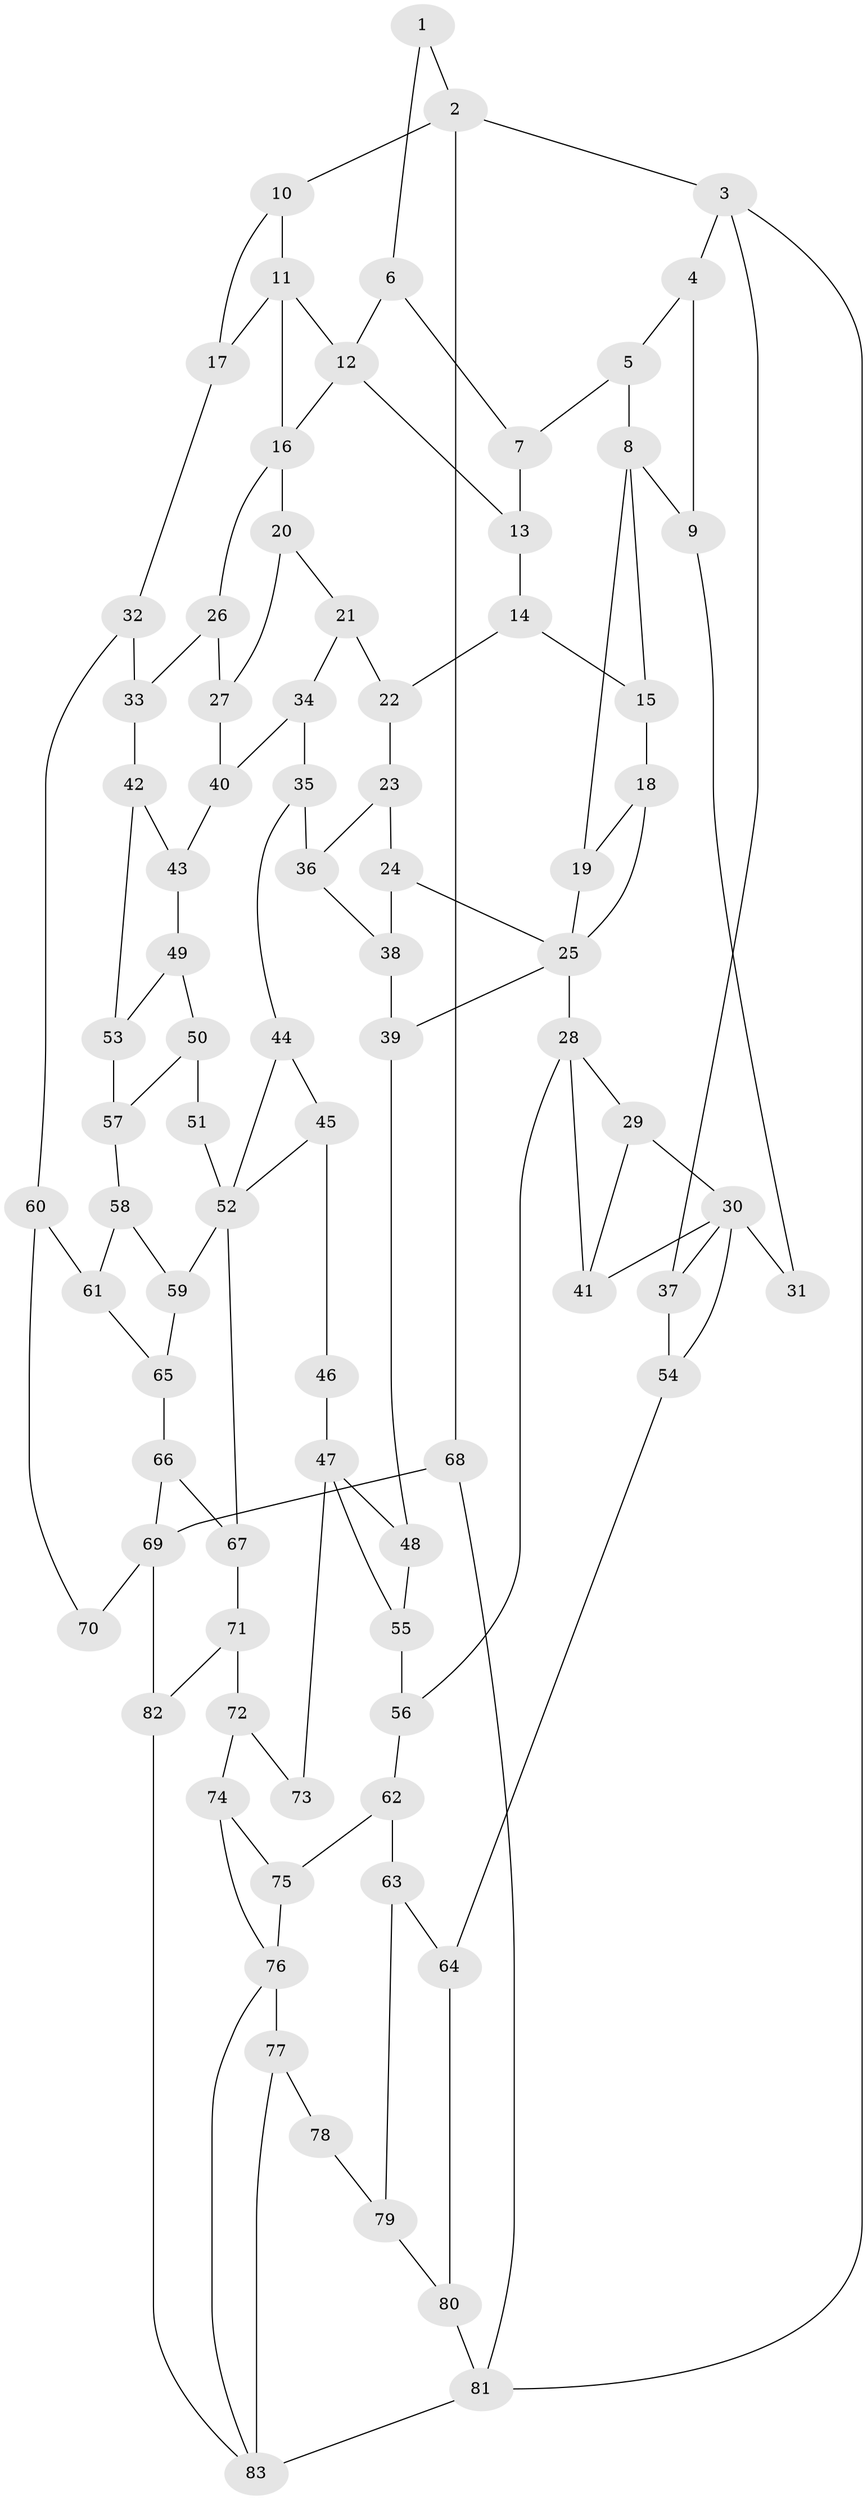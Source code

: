 // original degree distribution, {3: 0.01694915254237288, 6: 0.2288135593220339, 4: 0.2457627118644068, 5: 0.5084745762711864}
// Generated by graph-tools (version 1.1) at 2025/54/03/04/25 22:54:45]
// undirected, 83 vertices, 130 edges
graph export_dot {
  node [color=gray90,style=filled];
  1;
  2;
  3;
  4;
  5;
  6;
  7;
  8;
  9;
  10;
  11;
  12;
  13;
  14;
  15;
  16;
  17;
  18;
  19;
  20;
  21;
  22;
  23;
  24;
  25;
  26;
  27;
  28;
  29;
  30;
  31;
  32;
  33;
  34;
  35;
  36;
  37;
  38;
  39;
  40;
  41;
  42;
  43;
  44;
  45;
  46;
  47;
  48;
  49;
  50;
  51;
  52;
  53;
  54;
  55;
  56;
  57;
  58;
  59;
  60;
  61;
  62;
  63;
  64;
  65;
  66;
  67;
  68;
  69;
  70;
  71;
  72;
  73;
  74;
  75;
  76;
  77;
  78;
  79;
  80;
  81;
  82;
  83;
  1 -- 2 [weight=1.0];
  1 -- 6 [weight=1.0];
  2 -- 3 [weight=1.0];
  2 -- 10 [weight=1.0];
  2 -- 68 [weight=1.0];
  3 -- 4 [weight=1.0];
  3 -- 37 [weight=1.0];
  3 -- 81 [weight=1.0];
  4 -- 5 [weight=1.0];
  4 -- 9 [weight=1.0];
  5 -- 7 [weight=1.0];
  5 -- 8 [weight=2.0];
  6 -- 7 [weight=1.0];
  6 -- 12 [weight=1.0];
  7 -- 13 [weight=1.0];
  8 -- 9 [weight=1.0];
  8 -- 15 [weight=1.0];
  8 -- 19 [weight=1.0];
  9 -- 31 [weight=1.0];
  10 -- 11 [weight=1.0];
  10 -- 17 [weight=1.0];
  11 -- 12 [weight=2.0];
  11 -- 16 [weight=2.0];
  11 -- 17 [weight=1.0];
  12 -- 13 [weight=1.0];
  12 -- 16 [weight=1.0];
  13 -- 14 [weight=1.0];
  14 -- 15 [weight=1.0];
  14 -- 22 [weight=1.0];
  15 -- 18 [weight=1.0];
  16 -- 20 [weight=1.0];
  16 -- 26 [weight=1.0];
  17 -- 32 [weight=1.0];
  18 -- 19 [weight=1.0];
  18 -- 25 [weight=1.0];
  19 -- 25 [weight=1.0];
  20 -- 21 [weight=1.0];
  20 -- 27 [weight=1.0];
  21 -- 22 [weight=1.0];
  21 -- 34 [weight=1.0];
  22 -- 23 [weight=1.0];
  23 -- 24 [weight=1.0];
  23 -- 36 [weight=1.0];
  24 -- 25 [weight=1.0];
  24 -- 38 [weight=1.0];
  25 -- 28 [weight=2.0];
  25 -- 39 [weight=1.0];
  26 -- 27 [weight=1.0];
  26 -- 33 [weight=1.0];
  27 -- 40 [weight=1.0];
  28 -- 29 [weight=1.0];
  28 -- 41 [weight=1.0];
  28 -- 56 [weight=1.0];
  29 -- 30 [weight=1.0];
  29 -- 41 [weight=1.0];
  30 -- 31 [weight=2.0];
  30 -- 37 [weight=1.0];
  30 -- 41 [weight=1.0];
  30 -- 54 [weight=1.0];
  32 -- 33 [weight=1.0];
  32 -- 60 [weight=1.0];
  33 -- 42 [weight=1.0];
  34 -- 35 [weight=1.0];
  34 -- 40 [weight=1.0];
  35 -- 36 [weight=1.0];
  35 -- 44 [weight=1.0];
  36 -- 38 [weight=1.0];
  37 -- 54 [weight=1.0];
  38 -- 39 [weight=1.0];
  39 -- 48 [weight=1.0];
  40 -- 43 [weight=1.0];
  42 -- 43 [weight=1.0];
  42 -- 53 [weight=1.0];
  43 -- 49 [weight=1.0];
  44 -- 45 [weight=1.0];
  44 -- 52 [weight=1.0];
  45 -- 46 [weight=1.0];
  45 -- 52 [weight=1.0];
  46 -- 47 [weight=2.0];
  47 -- 48 [weight=1.0];
  47 -- 55 [weight=1.0];
  47 -- 73 [weight=2.0];
  48 -- 55 [weight=1.0];
  49 -- 50 [weight=1.0];
  49 -- 53 [weight=1.0];
  50 -- 51 [weight=1.0];
  50 -- 57 [weight=1.0];
  51 -- 52 [weight=2.0];
  52 -- 59 [weight=1.0];
  52 -- 67 [weight=1.0];
  53 -- 57 [weight=1.0];
  54 -- 64 [weight=1.0];
  55 -- 56 [weight=1.0];
  56 -- 62 [weight=1.0];
  57 -- 58 [weight=1.0];
  58 -- 59 [weight=1.0];
  58 -- 61 [weight=1.0];
  59 -- 65 [weight=1.0];
  60 -- 61 [weight=1.0];
  60 -- 70 [weight=1.0];
  61 -- 65 [weight=1.0];
  62 -- 63 [weight=1.0];
  62 -- 75 [weight=1.0];
  63 -- 64 [weight=1.0];
  63 -- 79 [weight=1.0];
  64 -- 80 [weight=1.0];
  65 -- 66 [weight=1.0];
  66 -- 67 [weight=1.0];
  66 -- 69 [weight=1.0];
  67 -- 71 [weight=1.0];
  68 -- 69 [weight=2.0];
  68 -- 81 [weight=1.0];
  69 -- 70 [weight=2.0];
  69 -- 82 [weight=1.0];
  71 -- 72 [weight=1.0];
  71 -- 82 [weight=1.0];
  72 -- 73 [weight=1.0];
  72 -- 74 [weight=1.0];
  74 -- 75 [weight=1.0];
  74 -- 76 [weight=1.0];
  75 -- 76 [weight=1.0];
  76 -- 77 [weight=2.0];
  76 -- 83 [weight=1.0];
  77 -- 78 [weight=2.0];
  77 -- 83 [weight=2.0];
  78 -- 79 [weight=1.0];
  79 -- 80 [weight=1.0];
  80 -- 81 [weight=1.0];
  81 -- 83 [weight=1.0];
  82 -- 83 [weight=1.0];
}
